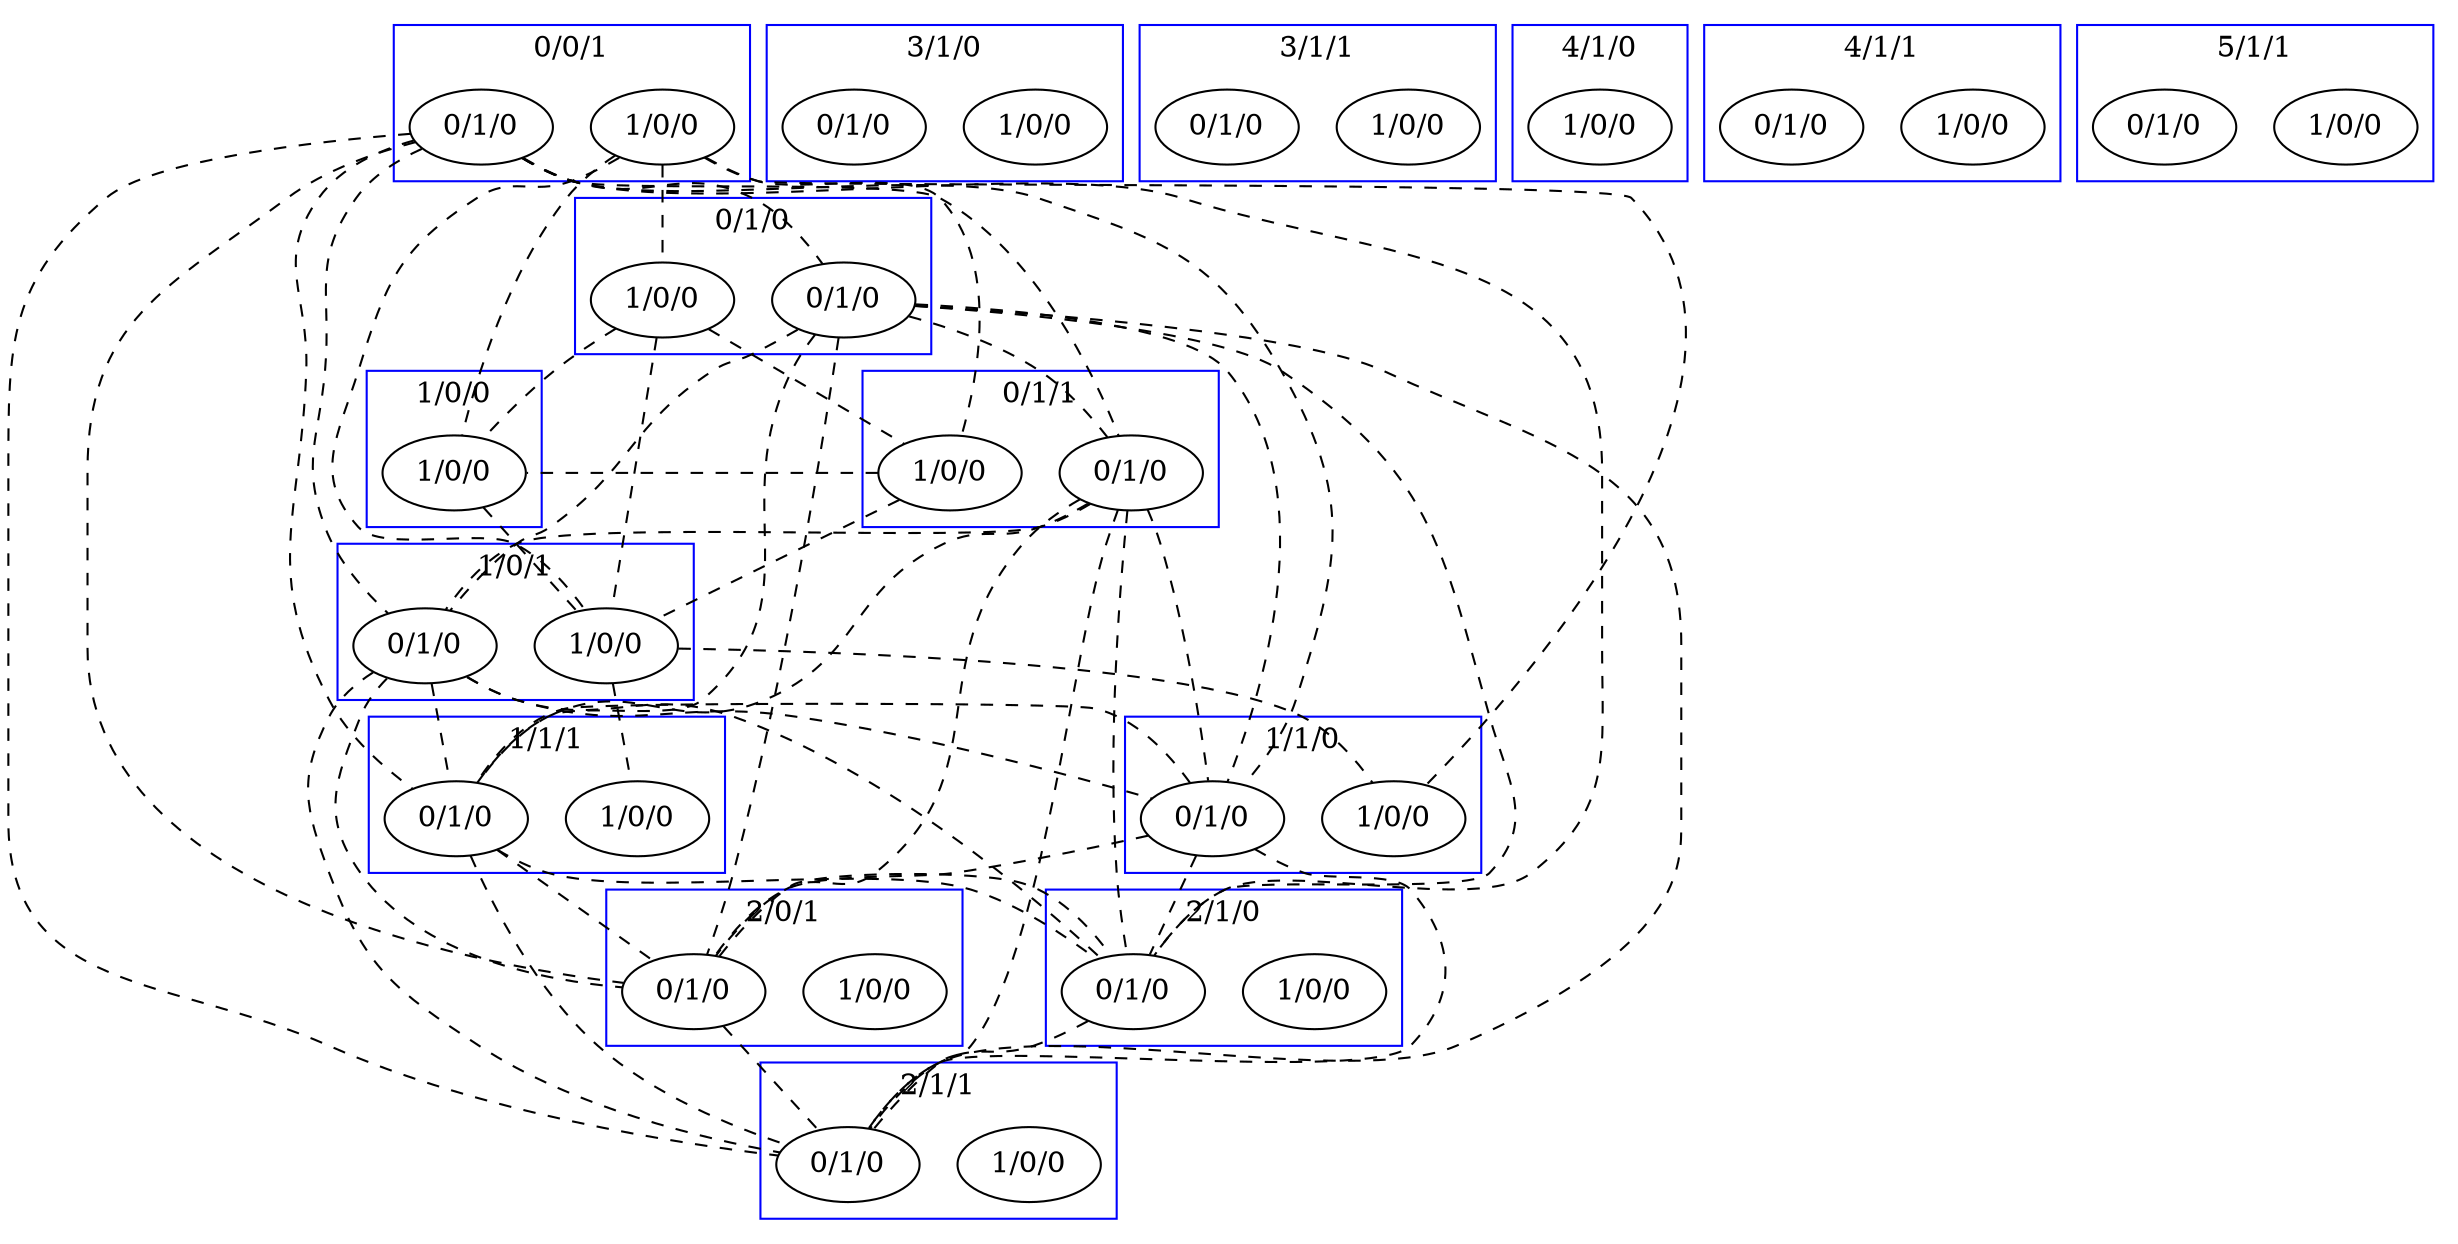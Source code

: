 graph G {
	subgraph "cluster0/0/0" {
		color=blue
		label="0/0/0"
		node [color=lightgrey shape=diamond style=filled]
	}
	subgraph "cluster0/0/1" {
		color=blue
		"1/0/0-0/0/1" [label="1/0/0"]
		"0/1/0-0/0/1" [label="0/1/0"]
		label="0/0/1"
		node [color=lightgrey shape=diamond style=filled]
	}
	subgraph "cluster0/1/0" {
		color=blue
		"1/0/0-0/1/0" [label="1/0/0"]
		"0/1/0-0/1/0" [label="0/1/0"]
		label="0/1/0"
		node [color=lightgrey shape=diamond style=filled]
	}
	subgraph "cluster0/1/1" {
		color=blue
		"1/0/0-0/1/1" [label="1/0/0"]
		"0/1/0-0/1/1" [label="0/1/0"]
		label="0/1/1"
		node [color=lightgrey shape=diamond style=filled]
	}
	subgraph "cluster1/0/0" {
		color=blue
		"1/0/0-1/0/0" [label="1/0/0"]
		label="1/0/0"
		node [color=lightgrey shape=diamond style=filled]
	}
	subgraph "cluster1/0/1" {
		color=blue
		"1/0/0-1/0/1" [label="1/0/0"]
		"0/1/0-1/0/1" [label="0/1/0"]
		label="1/0/1"
		node [color=lightgrey shape=diamond style=filled]
	}
	subgraph "cluster1/1/0" {
		color=blue
		"1/0/0-1/1/0" [label="1/0/0"]
		"0/1/0-1/1/0" [label="0/1/0"]
		label="1/1/0"
		node [color=lightgrey shape=diamond style=filled]
	}
	subgraph "cluster1/1/1" {
		color=blue
		"1/0/0-1/1/1" [label="1/0/0"]
		"0/1/0-1/1/1" [label="0/1/0"]
		label="1/1/1"
		node [color=lightgrey shape=diamond style=filled]
	}
	subgraph "cluster2/0/0" {
		color=blue
		label="2/0/0"
		node [color=lightgrey shape=diamond style=filled]
	}
	subgraph "cluster2/0/1" {
		color=blue
		"1/0/0-2/0/1" [label="1/0/0"]
		"0/1/0-2/0/1" [label="0/1/0"]
		label="2/0/1"
		node [color=lightgrey shape=diamond style=filled]
	}
	subgraph "cluster2/1/0" {
		color=blue
		"1/0/0-2/1/0" [label="1/0/0"]
		"0/1/0-2/1/0" [label="0/1/0"]
		label="2/1/0"
		node [color=lightgrey shape=diamond style=filled]
	}
	subgraph "cluster2/1/1" {
		color=blue
		"1/0/0-2/1/1" [label="1/0/0"]
		"0/1/0-2/1/1" [label="0/1/0"]
		label="2/1/1"
		node [color=lightgrey shape=diamond style=filled]
	}
	subgraph "cluster3/0/0" {
		color=blue
		label="3/0/0"
		node [color=lightgrey shape=diamond style=filled]
	}
	subgraph "cluster3/0/1" {
		color=blue
		label="3/0/1"
		node [color=lightgrey shape=diamond style=filled]
	}
	subgraph "cluster3/1/0" {
		color=blue
		"1/0/0-3/1/0" [label="1/0/0"]
		"0/1/0-3/1/0" [label="0/1/0"]
		label="3/1/0"
		node [color=lightgrey shape=diamond style=filled]
	}
	subgraph "cluster3/1/1" {
		color=blue
		"1/0/0-3/1/1" [label="1/0/0"]
		"0/1/0-3/1/1" [label="0/1/0"]
		label="3/1/1"
		node [color=lightgrey shape=diamond style=filled]
	}
	subgraph "cluster4/0/0" {
		color=blue
		label="4/0/0"
		node [color=lightgrey shape=diamond style=filled]
	}
	subgraph "cluster4/0/1" {
		color=blue
		label="4/0/1"
		node [color=lightgrey shape=diamond style=filled]
	}
	subgraph "cluster4/1/0" {
		color=blue
		"1/0/0-4/1/0" [label="1/0/0"]
		label="4/1/0"
		node [color=lightgrey shape=diamond style=filled]
	}
	subgraph "cluster4/1/1" {
		color=blue
		"1/0/0-4/1/1" [label="1/0/0"]
		"0/1/0-4/1/1" [label="0/1/0"]
		label="4/1/1"
		node [color=lightgrey shape=diamond style=filled]
	}
	subgraph "cluster5/0/0" {
		color=blue
		label="5/0/0"
		node [color=lightgrey shape=diamond style=filled]
	}
	subgraph "cluster5/0/1" {
		color=blue
		label="5/0/1"
		node [color=lightgrey shape=diamond style=filled]
	}
	subgraph "cluster5/1/0" {
		color=blue
		label="5/1/0"
		node [color=lightgrey shape=diamond style=filled]
	}
	subgraph "cluster5/1/1" {
		color=blue
		"1/0/0-5/1/1" [label="1/0/0"]
		"0/1/0-5/1/1" [label="0/1/0"]
		label="5/1/1"
		node [color=lightgrey shape=diamond style=filled]
	}
	"1/0/0-0/0/1" -- "1/0/0-0/1/0" [style=dashed]
	"0/1/0-0/0/1" -- "0/1/0-0/1/0" [style=dashed]
	"1/0/0-0/0/1" -- "1/0/0-0/1/1" [style=dashed]
	"0/1/0-0/0/1" -- "0/1/0-0/1/1" [style=dashed]
	"1/0/0-0/1/0" -- "1/0/0-0/1/1" [style=dashed]
	"0/1/0-0/1/0" -- "0/1/0-0/1/1" [style=dashed]
	"1/0/0-0/0/1" -- "1/0/0-1/0/0" [style=dashed]
	"1/0/0-0/1/0" -- "1/0/0-1/0/0" [style=dashed]
	"1/0/0-0/1/1" -- "1/0/0-1/0/0" [style=dashed]
	"1/0/0-0/0/1" -- "1/0/0-1/0/1" [style=dashed]
	"0/1/0-0/0/1" -- "0/1/0-1/0/1" [style=dashed]
	"1/0/0-0/1/0" -- "1/0/0-1/0/1" [style=dashed]
	"0/1/0-0/1/0" -- "0/1/0-1/0/1" [style=dashed]
	"1/0/0-0/1/1" -- "1/0/0-1/0/1" [style=dashed]
	"0/1/0-0/1/1" -- "0/1/0-1/0/1" [style=dashed]
	"1/0/0-1/0/0" -- "1/0/0-1/0/1" [style=dashed]
	"1/0/0-0/0/1" -- "1/0/0-1/1/0" [style=dashed]
	"0/1/0-0/0/1" -- "0/1/0-1/1/0" [style=dashed]
	"0/1/0-0/1/0" -- "0/1/0-1/1/0" [style=dashed]
	"0/1/0-0/1/1" -- "0/1/0-1/1/0" [style=dashed]
	"1/0/0-1/0/1" -- "1/0/0-1/1/0" [style=dashed]
	"0/1/0-1/0/1" -- "0/1/0-1/1/0" [style=dashed]
	"0/1/0-0/0/1" -- "0/1/0-1/1/1" [style=dashed]
	"0/1/0-0/1/0" -- "0/1/0-1/1/1" [style=dashed]
	"0/1/0-0/1/1" -- "0/1/0-1/1/1" [style=dashed]
	"1/0/0-1/0/1" -- "1/0/0-1/1/1" [style=dashed]
	"0/1/0-1/0/1" -- "0/1/0-1/1/1" [style=dashed]
	"0/1/0-1/1/0" -- "0/1/0-1/1/1" [style=dashed]
	"0/1/0-0/0/1" -- "0/1/0-2/0/1" [style=dashed]
	"0/1/0-0/1/0" -- "0/1/0-2/0/1" [style=dashed]
	"0/1/0-0/1/1" -- "0/1/0-2/0/1" [style=dashed]
	"0/1/0-1/0/1" -- "0/1/0-2/0/1" [style=dashed]
	"0/1/0-1/1/0" -- "0/1/0-2/0/1" [style=dashed]
	"0/1/0-1/1/1" -- "0/1/0-2/0/1" [style=dashed]
	"0/1/0-0/0/1" -- "0/1/0-2/1/0" [style=dashed]
	"0/1/0-0/1/0" -- "0/1/0-2/1/0" [style=dashed]
	"0/1/0-0/1/1" -- "0/1/0-2/1/0" [style=dashed]
	"0/1/0-1/0/1" -- "0/1/0-2/1/0" [style=dashed]
	"0/1/0-1/1/0" -- "0/1/0-2/1/0" [style=dashed]
	"0/1/0-1/1/1" -- "0/1/0-2/1/0" [style=dashed]
	"0/1/0-2/0/1" -- "0/1/0-2/1/0" [style=dashed]
	"0/1/0-0/0/1" -- "0/1/0-2/1/1" [style=dashed]
	"0/1/0-0/1/0" -- "0/1/0-2/1/1" [style=dashed]
	"0/1/0-0/1/1" -- "0/1/0-2/1/1" [style=dashed]
	"0/1/0-1/0/1" -- "0/1/0-2/1/1" [style=dashed]
	"0/1/0-1/1/0" -- "0/1/0-2/1/1" [style=dashed]
	"0/1/0-1/1/1" -- "0/1/0-2/1/1" [style=dashed]
	"0/1/0-2/0/1" -- "0/1/0-2/1/1" [style=dashed]
	"0/1/0-2/1/0" -- "0/1/0-2/1/1" [style=dashed]
}
